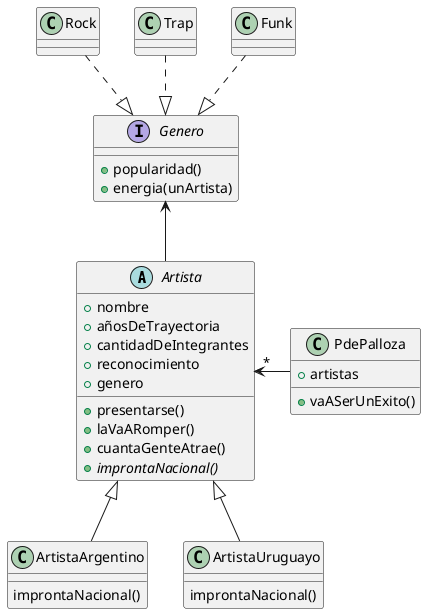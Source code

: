 @startuml DiagramaDeClases-PdePalloza

abstract class Artista {
    + nombre
    + añosDeTrayectoria
    + cantidadDeIntegrantes
    + reconocimiento
    + genero 
    + presentarse()
    + laVaARomper()
    + cuantaGenteAtrae()
    {abstract} + improntaNacional()
}

Artista -up-> Genero

class ArtistaArgentino extends Artista {
    improntaNacional()
}
class ArtistaUruguayo extends Artista {
    improntaNacional()
}

interface Genero {
    + popularidad()
    + energia(unArtista)
}

class Rock {} 
class Trap {}
class Funk {} 

Rock .down.|> Genero
Trap .down.|> Genero 
Funk .down.|> Genero 

class PdePalloza {
    + artistas
    + vaASerUnExito()
}

PdePalloza -left->"*" Artista

@enduml
